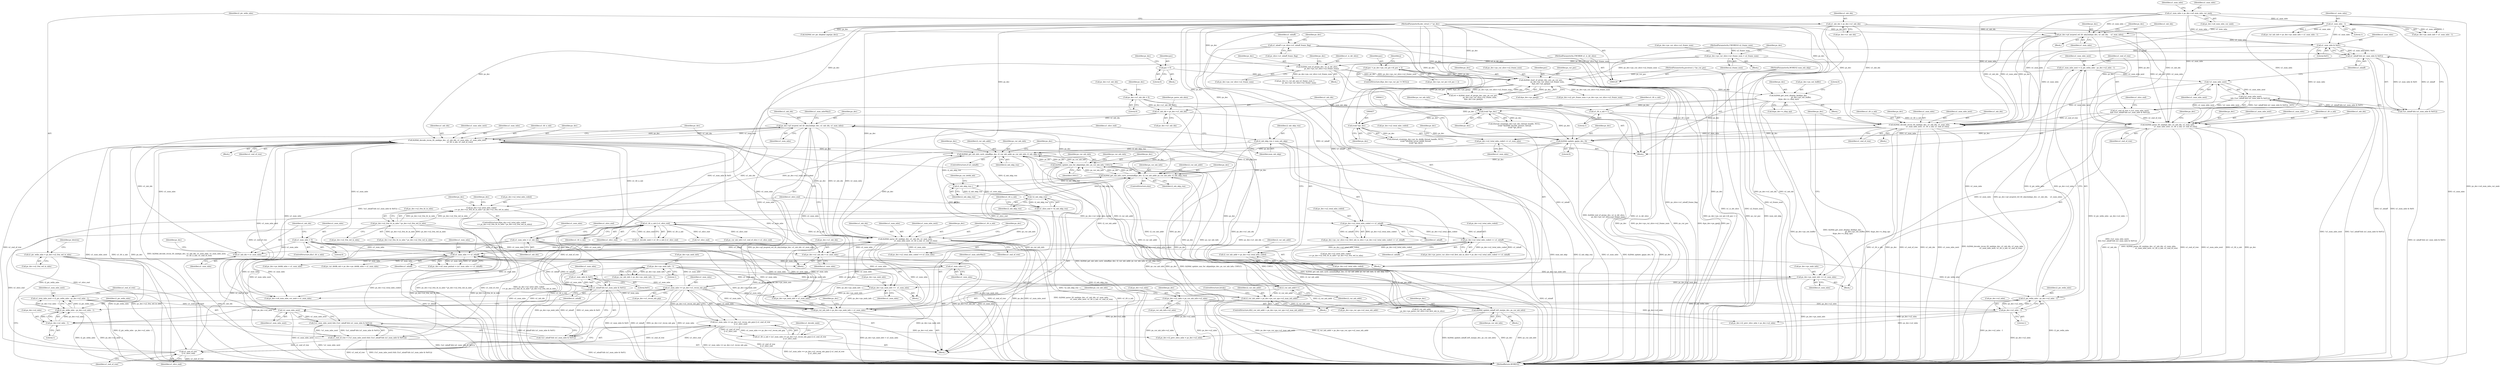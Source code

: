 digraph "0_Android_4a524d3a8ae9aa20c36430008e6bd429443f8f1d_1@pointer" {
"1001206" [label="(Call,ps_dec->u1_mb_idx = u1_num_mbs)"];
"1001200" [label="(Call,u1_num_mbs = 0)"];
"1001186" [label="(Call,ih264d_decode_recon_tfr_nmb(ps_dec, u1_mb_idx, u1_num_mbs, u1_num_mbs_next,\n                                             u1_tfr_n_mb, u1_end_of_row))"];
"1001148" [label="(Call,ps_dec->pf_mvpred_ref_tfr_nby2mb(ps_dec, u1_mb_idx, u1_num_mbs))"];
"1001061" [label="(Call,ih264d_update_nnz_for_skipmb(ps_dec, ps_cur_mb_info, CAVLC))"];
"1000990" [label="(Call,ih264d_get_mb_info_cavlc_mbaff(ps_dec, i2_cur_mb_addr, ps_cur_mb_info, i2_mb_skip_run))"];
"1000892" [label="(Call,ih264d_update_qp(ps_dec, 0))"];
"1000645" [label="(Call,ih264d_decode_recon_tfr_nmb(ps_dec, u1_mb_idx, u1_num_mbs,\n                             u1_num_mbs_next, u1_tfr_n_mb, u1_end_of_row))"];
"1000584" [label="(Call,ps_dec->pf_mvpred_ref_tfr_nby2mb(ps_dec, u1_mb_idx,    u1_num_mbs))"];
"1000130" [label="(MethodParameterIn,dec_struct_t * ps_dec)"];
"1000141" [label="(Call,u1_mb_idx = ps_dec->u1_mb_idx)"];
"1000487" [label="(Call,u1_num_mbs = ps_dec->u4_num_mbs_cur_nmb)"];
"1000501" [label="(Call,u1_num_mbs - 1)"];
"1000612" [label="(Call,u1_num_mbs & 0x01)"];
"1000607" [label="(Call,!u1_num_mbs_next)"];
"1000595" [label="(Call,u1_num_mbs_next = i2_pic_wdin_mbs - ps_dec->u2_mbx - 1)"];
"1000597" [label="(Call,i2_pic_wdin_mbs - ps_dec->u2_mbx - 1)"];
"1000150" [label="(Call,i2_pic_wdin_mbs = ps_dec->u2_frm_wd_in_mbs)"];
"1000599" [label="(Call,ps_dec->u2_mbx - 1)"];
"1000538" [label="(Call,ps_dec->u2_mbx = ps_cur_mb_info->u2_mbx)"];
"1000618" [label="(Call,u1_tfr_n_mb = 1)"];
"1000604" [label="(Call,u1_end_of_row = (!u1_num_mbs_next)\n && (!(u1_mbaff && (u1_num_mbs & 0x01))))"];
"1000606" [label="(Call,(!u1_num_mbs_next)\n && (!(u1_mbaff && (u1_num_mbs & 0x01))))"];
"1000609" [label="(Call,!(u1_mbaff && (u1_num_mbs & 0x01)))"];
"1000610" [label="(Call,u1_mbaff && (u1_num_mbs & 0x01))"];
"1000189" [label="(Call,u1_mbaff = ps_slice->u1_mbaff_frame_flag)"];
"1000631" [label="(Call,ih264d_parse_tfr_nmb(ps_dec, u1_mb_idx, u1_num_mbs,\n                            u1_num_mbs_next, u1_tfr_n_mb, u1_end_of_row))"];
"1000412" [label="(Call,(void *)ps_dec)"];
"1000357" [label="(Call,ih264d_get_next_display_field(ps_dec,\n                                              ps_dec->ps_out_buffer,\n &(ps_dec->s_disp_op)))"];
"1000318" [label="(Call,ih264d_start_of_pic(ps_dec, poc, ps_cur_poc,\n                        ps_dec->ps_cur_slice->u2_frame_num,\n &ps_dec->ps_pps[j]))"];
"1000227" [label="(Call,ih264d_end_of_pic(ps_dec, u1_is_idr_slice,\n                ps_dec->ps_cur_slice->u2_frame_num))"];
"1000132" [label="(MethodParameterIn,UWORD8 u1_is_idr_slice)"];
"1000214" [label="(Call,ps_dec->ps_cur_slice->u2_frame_num = u2_frame_num)"];
"1000133" [label="(MethodParameterIn,UWORD16 u2_frame_num)"];
"1000250" [label="(Call,poc = 0)"];
"1000281" [label="(Call,poc = ps_dec->ps_cur_pic->i4_poc + 2)"];
"1000134" [label="(MethodParameterIn,pocstruct_t *ps_cur_poc)"];
"1000456" [label="(Call,(void *)ps_dec)"];
"1001172" [label="(Call,ih264d_parse_tfr_nmb(ps_dec, u1_mb_idx, u1_num_mbs,\n                                     u1_num_mbs_next, u1_tfr_n_mb, u1_end_of_row))"];
"1001112" [label="(Call,!u1_num_mbs_next)"];
"1001100" [label="(Call,u1_num_mbs_next = i2_pic_wdin_mbs - ps_dec->u2_mbx - 1)"];
"1001102" [label="(Call,i2_pic_wdin_mbs - ps_dec->u2_mbx - 1)"];
"1001104" [label="(Call,ps_dec->u2_mbx - 1)"];
"1001137" [label="(Call,u1_tfr_n_mb || u1_slice_end)"];
"1001124" [label="(Call,u1_tfr_n_mb = (u1_num_mbs == ps_dec->u1_recon_mb_grp) || u1_end_of_row\n || u1_slice_end)"];
"1001126" [label="(Call,(u1_num_mbs == ps_dec->u1_recon_mb_grp) || u1_end_of_row\n || u1_slice_end)"];
"1001127" [label="(Call,u1_num_mbs == ps_dec->u1_recon_mb_grp)"];
"1001117" [label="(Call,u1_num_mbs & 0x01)"];
"1001094" [label="(Call,u1_num_mbs++)"];
"1000963" [label="(Call,u1_num_mbs >> u1_mbaff)"];
"1000905" [label="(Call,u1_num_mbs = u1_mb_idx)"];
"1000895" [label="(Call,u1_mb_idx = ps_dec->u1_mb_idx)"];
"1000657" [label="(Call,ps_dec->u1_mb_idx = 0)"];
"1001115" [label="(Call,u1_mbaff && (u1_num_mbs & 0x01))"];
"1000809" [label="(Call,ps_dec->u2_total_mbs_coded << u1_mbaff)"];
"1000783" [label="(Call,ps_dec->u2_total_mbs_coded << u1_mbaff)"];
"1000668" [label="(Call,ps_dec->u2_total_mbs_coded\n >= ps_dec->u2_frm_ht_in_mbs * ps_dec->u2_frm_wd_in_mbs)"];
"1000652" [label="(Call,ps_dec->u2_total_mbs_coded += u1_num_mbs)"];
"1000672" [label="(Call,ps_dec->u2_frm_ht_in_mbs * ps_dec->u2_frm_wd_in_mbs)"];
"1001132" [label="(Call,u1_end_of_row\n || u1_slice_end)"];
"1001109" [label="(Call,u1_end_of_row = (!u1_num_mbs_next) && (!(u1_mbaff && (u1_num_mbs & 0x01))))"];
"1001111" [label="(Call,(!u1_num_mbs_next) && (!(u1_mbaff && (u1_num_mbs & 0x01))))"];
"1001114" [label="(Call,!(u1_mbaff && (u1_num_mbs & 0x01)))"];
"1001120" [label="(Call,u1_slice_end = !i2_mb_skip_run)"];
"1001122" [label="(Call,!i2_mb_skip_run)"];
"1001077" [label="(Call,i2_mb_skip_run--)"];
"1000996" [label="(Call,ih264d_get_mb_info_cavlc_nonmbaff(ps_dec, i2_cur_mb_addr, ps_cur_mb_info, i2_mb_skip_run))"];
"1001089" [label="(Call,ih264d_update_mbaff_left_nnz(ps_dec, ps_cur_mb_info))"];
"1000934" [label="(Call,i2_cur_mb_addr > ps_dec->ps_cur_sps->u2_max_mb_addr)"];
"1000920" [label="(Call,i2_cur_mb_addr = ps_dec->u2_total_mbs_coded)"];
"1001092" [label="(Call,i2_cur_mb_addr++)"];
"1000942" [label="(Call,ps_cur_mb_info = ps_dec->ps_nmb_info + u1_num_mbs)"];
"1000638" [label="(Call,ps_dec->ps_nmb_info += u1_num_mbs)"];
"1000513" [label="(Call,ps_dec->ps_nmb_info - 1)"];
"1001179" [label="(Call,ps_dec->ps_nmb_info +=  u1_num_mbs)"];
"1000925" [label="(Call,i2_mb_skip_run = num_mb_skip)"];
"1000131" [label="(MethodParameterIn,WORD32 num_mb_skip)"];
"1001203" [label="(Call,u1_mb_idx = u1_num_mbs)"];
"1001105" [label="(Call,ps_dec->u2_mbx)"];
"1000227" [label="(Call,ih264d_end_of_pic(ps_dec, u1_is_idr_slice,\n                ps_dec->ps_cur_slice->u2_frame_num))"];
"1000224" [label="(Identifier,ps_dec)"];
"1000133" [label="(MethodParameterIn,UWORD16 u2_frame_num)"];
"1000283" [label="(Call,ps_dec->ps_cur_pic->i4_poc + 2)"];
"1001100" [label="(Call,u1_num_mbs_next = i2_pic_wdin_mbs - ps_dec->u2_mbx - 1)"];
"1001222" [label="(Call,i2_cur_mb_addr\n - ps_dec->ps_parse_cur_slice->u4_first_mb_in_slice)"];
"1000226" [label="(Block,)"];
"1001109" [label="(Call,u1_end_of_row = (!u1_num_mbs_next) && (!(u1_mbaff && (u1_num_mbs & 0x01))))"];
"1000359" [label="(Call,ps_dec->ps_out_buffer)"];
"1000275" [label="(ControlStructure,if(ps_dec->ps_cur_pic != NULL))"];
"1000657" [label="(Call,ps_dec->u1_mb_idx = 0)"];
"1000668" [label="(Call,ps_dec->u2_total_mbs_coded\n >= ps_dec->u2_frm_ht_in_mbs * ps_dec->u2_frm_wd_in_mbs)"];
"1001116" [label="(Identifier,u1_mbaff)"];
"1000645" [label="(Call,ih264d_decode_recon_tfr_nmb(ps_dec, u1_mb_idx, u1_num_mbs,\n                             u1_num_mbs_next, u1_tfr_n_mb, u1_end_of_row))"];
"1001103" [label="(Identifier,i2_pic_wdin_mbs)"];
"1000651" [label="(Identifier,u1_end_of_row)"];
"1000926" [label="(Identifier,i2_mb_skip_run)"];
"1000597" [label="(Call,i2_pic_wdin_mbs - ps_dec->u2_mbx - 1)"];
"1000600" [label="(Call,ps_dec->u2_mbx)"];
"1000134" [label="(MethodParameterIn,pocstruct_t *ps_cur_poc)"];
"1000252" [label="(Literal,0)"];
"1001101" [label="(Identifier,u1_num_mbs_next)"];
"1000810" [label="(Call,ps_dec->u2_total_mbs_coded)"];
"1001202" [label="(Literal,0)"];
"1000623" [label="(Identifier,ps_cur_mb_info)"];
"1000959" [label="(Call,ps_dec->u4_num_pmbair = (u1_num_mbs >> u1_mbaff))"];
"1001208" [label="(Identifier,ps_dec)"];
"1000931" [label="(Block,)"];
"1000458" [label="(Identifier,ps_dec)"];
"1001153" [label="(Identifier,u1_num_mbsNby2)"];
"1001129" [label="(Call,ps_dec->u1_recon_mb_grp)"];
"1000642" [label="(Identifier,u1_num_mbs)"];
"1001269" [label="(Call,ps_dec->u2_frm_ht_in_mbs * ps_dec->u2_frm_wd_in_mbs)"];
"1001183" [label="(Identifier,u1_num_mbs)"];
"1000963" [label="(Call,u1_num_mbs >> u1_mbaff)"];
"1000503" [label="(Literal,1)"];
"1000357" [label="(Call,ih264d_get_next_display_field(ps_dec,\n                                              ps_dec->ps_out_buffer,\n &(ps_dec->s_disp_op)))"];
"1001110" [label="(Identifier,u1_end_of_row)"];
"1000630" [label="(Block,)"];
"1000604" [label="(Call,u1_end_of_row = (!u1_num_mbs_next)\n && (!(u1_mbaff && (u1_num_mbs & 0x01))))"];
"1000250" [label="(Call,poc = 0)"];
"1001250" [label="(Call,ps_dec->i2_prev_slice_mbx = ps_dec->u2_mbx)"];
"1001177" [label="(Identifier,u1_tfr_n_mb)"];
"1001123" [label="(Identifier,i2_mb_skip_run)"];
"1000547" [label="(Identifier,ps_dec)"];
"1000997" [label="(Identifier,ps_dec)"];
"1000609" [label="(Call,!(u1_mbaff && (u1_num_mbs & 0x01)))"];
"1000689" [label="(Identifier,ps_dec)"];
"1001180" [label="(Call,ps_dec->ps_nmb_info)"];
"1001149" [label="(Identifier,ps_dec)"];
"1000213" [label="(Block,)"];
"1000927" [label="(Identifier,num_mb_skip)"];
"1001147" [label="(Block,)"];
"1000994" [label="(Identifier,i2_mb_skip_run)"];
"1001104" [label="(Call,ps_dec->u2_mbx - 1)"];
"1001112" [label="(Call,!u1_num_mbs_next)"];
"1000676" [label="(Call,ps_dec->u2_frm_wd_in_mbs)"];
"1000497" [label="(Call,ps_dec->ps_nmb_info + u1_num_mbs - 1)"];
"1000362" [label="(Call,&(ps_dec->s_disp_op))"];
"1000456" [label="(Call,(void *)ps_dec)"];
"1001088" [label="(Block,)"];
"1001185" [label="(Block,)"];
"1001203" [label="(Call,u1_mb_idx = u1_num_mbs)"];
"1001148" [label="(Call,ps_dec->pf_mvpred_ref_tfr_nby2mb(ps_dec, u1_mb_idx, u1_num_mbs))"];
"1000691" [label="(Call,ps_dec->i2_prev_slice_mbx = ps_dec->u2_mbx)"];
"1000132" [label="(MethodParameterIn,UWORD8 u1_is_idr_slice)"];
"1000612" [label="(Call,u1_num_mbs & 0x01)"];
"1000996" [label="(Call,ih264d_get_mb_info_cavlc_nonmbaff(ps_dec, i2_cur_mb_addr, ps_cur_mb_info, i2_mb_skip_run))"];
"1000901" [label="(Identifier,ps_parse_mb_data)"];
"1000664" [label="(Identifier,ps_dec)"];
"1000246" [label="(Block,)"];
"1000404" [label="(Call,ithread_create(ps_dec->pv_dec_thread_handle, NULL,\n (void *)ih264d_decode_picture_thread,\n (void *)ps_dec))"];
"1000486" [label="(Block,)"];
"1000322" [label="(Call,ps_dec->ps_cur_slice->u2_frame_num)"];
"1000316" [label="(Call,ret = ih264d_start_of_pic(ps_dec, poc, ps_cur_poc,\n                        ps_dec->ps_cur_slice->u2_frame_num,\n &ps_dec->ps_pps[j]))"];
"1001210" [label="(Identifier,u1_num_mbs)"];
"1000131" [label="(MethodParameterIn,WORD32 num_mb_skip)"];
"1001140" [label="(Call,ps_cur_mb_info->u1_end_of_slice = u1_slice_end)"];
"1001178" [label="(Identifier,u1_end_of_row)"];
"1001102" [label="(Call,i2_pic_wdin_mbs - ps_dec->u2_mbx - 1)"];
"1000935" [label="(Identifier,i2_cur_mb_addr)"];
"1000813" [label="(Identifier,u1_mbaff)"];
"1000991" [label="(Identifier,ps_dec)"];
"1000570" [label="(Block,)"];
"1000596" [label="(Identifier,u1_num_mbs_next)"];
"1001094" [label="(Call,u1_num_mbs++)"];
"1000649" [label="(Identifier,u1_num_mbs_next)"];
"1000906" [label="(Identifier,u1_num_mbs)"];
"1000669" [label="(Call,ps_dec->u2_total_mbs_coded)"];
"1000893" [label="(Identifier,ps_dec)"];
"1000682" [label="(Identifier,ps_dec)"];
"1000784" [label="(Call,ps_dec->u2_total_mbs_coded)"];
"1000517" [label="(Literal,1)"];
"1001135" [label="(Call,u1_decode_nmb = u1_tfr_n_mb || u1_slice_end)"];
"1001097" [label="(Identifier,u1_num_mbsNby2)"];
"1000542" [label="(Call,ps_cur_mb_info->u2_mbx)"];
"1001121" [label="(Identifier,u1_slice_end)"];
"1001201" [label="(Identifier,u1_num_mbs)"];
"1001179" [label="(Call,ps_dec->ps_nmb_info +=  u1_num_mbs)"];
"1000152" [label="(Call,ps_dec->u2_frm_wd_in_mbs)"];
"1001004" [label="(Identifier,ps_dec)"];
"1000513" [label="(Call,ps_dec->ps_nmb_info - 1)"];
"1000632" [label="(Identifier,ps_dec)"];
"1001186" [label="(Call,ih264d_decode_recon_tfr_nmb(ps_dec, u1_mb_idx, u1_num_mbs, u1_num_mbs_next,\n                                             u1_tfr_n_mb, u1_end_of_row))"];
"1001119" [label="(Literal,0x01)"];
"1000230" [label="(Call,ps_dec->ps_cur_slice->u2_frame_num)"];
"1001206" [label="(Call,ps_dec->u1_mb_idx = u1_num_mbs)"];
"1001193" [label="(Call,ps_dec->u2_total_mbs_coded += u1_num_mbs)"];
"1000159" [label="(Identifier,ps_bitstrm)"];
"1000191" [label="(Call,ps_slice->u1_mbaff_frame_flag)"];
"1000943" [label="(Identifier,ps_cur_mb_info)"];
"1000595" [label="(Call,u1_num_mbs_next = i2_pic_wdin_mbs - ps_dec->u2_mbx - 1)"];
"1001062" [label="(Identifier,ps_dec)"];
"1000930" [label="(Identifier,u1_slice_end)"];
"1000327" [label="(Call,&ps_dec->ps_pps[j])"];
"1001181" [label="(Identifier,ps_dec)"];
"1000909" [label="(Identifier,u1_slice_end)"];
"1001125" [label="(Identifier,u1_tfr_n_mb)"];
"1000659" [label="(Identifier,ps_dec)"];
"1000999" [label="(Identifier,ps_cur_mb_info)"];
"1000922" [label="(Call,ps_dec->u2_total_mbs_coded)"];
"1001111" [label="(Call,(!u1_num_mbs_next) && (!(u1_mbaff && (u1_num_mbs & 0x01))))"];
"1000229" [label="(Identifier,u1_is_idr_slice)"];
"1001195" [label="(Identifier,ps_dec)"];
"1000672" [label="(Call,ps_dec->u2_frm_ht_in_mbs * ps_dec->u2_frm_wd_in_mbs)"];
"1001204" [label="(Identifier,u1_mb_idx)"];
"1000189" [label="(Call,u1_mbaff = ps_slice->u1_mbaff_frame_flag)"];
"1000964" [label="(Identifier,u1_num_mbs)"];
"1001200" [label="(Call,u1_num_mbs = 0)"];
"1000235" [label="(Call,ps_dec->s_cur_pic_poc.u2_frame_num =\n                ps_dec->ps_cur_slice->u2_frame_num)"];
"1001174" [label="(Identifier,u1_mb_idx)"];
"1000920" [label="(Call,i2_cur_mb_addr = ps_dec->u2_total_mbs_coded)"];
"1001190" [label="(Identifier,u1_num_mbs_next)"];
"1000282" [label="(Identifier,poc)"];
"1001113" [label="(Identifier,u1_num_mbs_next)"];
"1000228" [label="(Identifier,ps_dec)"];
"1001189" [label="(Identifier,u1_num_mbs)"];
"1000635" [label="(Identifier,u1_num_mbs_next)"];
"1000412" [label="(Call,(void *)ps_dec)"];
"1001120" [label="(Call,u1_slice_end = !i2_mb_skip_run)"];
"1000656" [label="(Identifier,u1_num_mbs)"];
"1001137" [label="(Call,u1_tfr_n_mb || u1_slice_end)"];
"1000511" [label="(Call,ps_cur_mb_info = ps_dec->ps_nmb_info - 1)"];
"1000892" [label="(Call,ih264d_update_qp(ps_dec, 0))"];
"1000448" [label="(Call,ithread_create(ps_dec->pv_bs_deblk_thread_handle, NULL,\n (void *)ih264d_recon_deblk_thread,\n (void *)ps_dec))"];
"1001138" [label="(Identifier,u1_tfr_n_mb)"];
"1000634" [label="(Identifier,u1_num_mbs)"];
"1000586" [label="(Identifier,u1_mb_idx)"];
"1000907" [label="(Identifier,u1_mb_idx)"];
"1001124" [label="(Call,u1_tfr_n_mb = (u1_num_mbs == ps_dec->u1_recon_mb_grp) || u1_end_of_row\n || u1_slice_end)"];
"1000151" [label="(Identifier,i2_pic_wdin_mbs)"];
"1000493" [label="(Identifier,u1_num_mbs)"];
"1000143" [label="(Call,ps_dec->u1_mb_idx)"];
"1000190" [label="(Identifier,u1_mbaff)"];
"1001132" [label="(Call,u1_end_of_row\n || u1_slice_end)"];
"1001063" [label="(Identifier,ps_cur_mb_info)"];
"1001092" [label="(Call,i2_cur_mb_addr++)"];
"1000951" [label="(Identifier,ps_dec)"];
"1000613" [label="(Identifier,u1_num_mbs)"];
"1000803" [label="(Call,ps_dec->ps_parse_cur_slice->u4_first_mb_in_slice = ps_dec->u2_total_mbs_coded << u1_mbaff)"];
"1001081" [label="(Identifier,ps_cur_deblk_mb)"];
"1001284" [label="(MethodReturn,WORD32)"];
"1000488" [label="(Identifier,u1_num_mbs)"];
"1000636" [label="(Identifier,u1_tfr_n_mb)"];
"1000995" [label="(ControlStructure,else)"];
"1000585" [label="(Identifier,ps_dec)"];
"1001151" [label="(Identifier,u1_num_mbs)"];
"1000291" [label="(Identifier,j)"];
"1001175" [label="(Identifier,u1_num_mbs)"];
"1000141" [label="(Call,u1_mb_idx = ps_dec->u1_mb_idx)"];
"1000777" [label="(Call,ps_dec->ps_cur_slice->u2_first_mb_in_slice = ps_dec->u2_total_mbs_coded << u1_mbaff)"];
"1000968" [label="(Call,ps_dec->ps_deblk_mbn + u1_num_mbs)"];
"1000200" [label="(Identifier,ps_dec)"];
"1000934" [label="(Call,i2_cur_mb_addr > ps_dec->ps_cur_sps->u2_max_mb_addr)"];
"1000966" [label="(Call,ps_cur_deblk_mb = ps_dec->ps_deblk_mbn + u1_num_mbs)"];
"1000583" [label="(Block,)"];
"1001191" [label="(Identifier,u1_tfr_n_mb)"];
"1001176" [label="(Identifier,u1_num_mbs_next)"];
"1000809" [label="(Call,ps_dec->u2_total_mbs_coded << u1_mbaff)"];
"1001114" [label="(Call,!(u1_mbaff && (u1_num_mbs & 0x01)))"];
"1001061" [label="(Call,ih264d_update_nnz_for_skipmb(ps_dec, ps_cur_mb_info, CAVLC))"];
"1000638" [label="(Call,ps_dec->ps_nmb_info += u1_num_mbs)"];
"1001172" [label="(Call,ih264d_parse_tfr_nmb(ps_dec, u1_mb_idx, u1_num_mbs,\n                                     u1_num_mbs_next, u1_tfr_n_mb, u1_end_of_row))"];
"1000942" [label="(Call,ps_cur_mb_info = ps_dec->ps_nmb_info + u1_num_mbs)"];
"1000998" [label="(Identifier,i2_cur_mb_addr)"];
"1000644" [label="(Block,)"];
"1000647" [label="(Identifier,u1_mb_idx)"];
"1000142" [label="(Identifier,u1_mb_idx)"];
"1001091" [label="(Identifier,ps_cur_mb_info)"];
"1000489" [label="(Call,ps_dec->u4_num_mbs_cur_nmb)"];
"1000606" [label="(Call,(!u1_num_mbs_next)\n && (!(u1_mbaff && (u1_num_mbs & 0x01))))"];
"1000949" [label="(Call,ps_dec->u4_num_mbs_cur_nmb = u1_num_mbs)"];
"1000620" [label="(Literal,1)"];
"1000587" [label="(Identifier,u1_num_mbs)"];
"1000318" [label="(Call,ih264d_start_of_pic(ps_dec, poc, ps_cur_poc,\n                        ps_dec->ps_cur_slice->u2_frame_num,\n &ps_dec->ps_pps[j]))"];
"1000783" [label="(Call,ps_dec->u2_total_mbs_coded << u1_mbaff)"];
"1001171" [label="(Block,)"];
"1001265" [label="(Call,ps_dec->u2_total_mbs_coded\n >= ps_dec->u2_frm_ht_in_mbs * ps_dec->u2_frm_wd_in_mbs)"];
"1000658" [label="(Call,ps_dec->u1_mb_idx)"];
"1000614" [label="(Literal,0x01)"];
"1000936" [label="(Call,ps_dec->ps_cur_sps->u2_max_mb_addr)"];
"1000650" [label="(Identifier,u1_tfr_n_mb)"];
"1000619" [label="(Identifier,u1_tfr_n_mb)"];
"1000639" [label="(Call,ps_dec->ps_nmb_info)"];
"1000654" [label="(Identifier,ps_dec)"];
"1000667" [label="(ControlStructure,if(ps_dec->u2_total_mbs_coded\n >= ps_dec->u2_frm_ht_in_mbs * ps_dec->u2_frm_wd_in_mbs))"];
"1000794" [label="(Call,ps_dec->u2_prv_frame_num = ps_dec->ps_cur_slice->u2_frame_num)"];
"1000502" [label="(Identifier,u1_num_mbs)"];
"1000607" [label="(Call,!u1_num_mbs_next)"];
"1000238" [label="(Identifier,ps_dec)"];
"1000538" [label="(Call,ps_dec->u2_mbx = ps_cur_mb_info->u2_mbx)"];
"1000988" [label="(ControlStructure,if (u1_mbaff))"];
"1000539" [label="(Call,ps_dec->u2_mbx)"];
"1001139" [label="(Identifier,u1_slice_end)"];
"1000661" [label="(Literal,0)"];
"1000990" [label="(Call,ih264d_get_mb_info_cavlc_mbaff(ps_dec, i2_cur_mb_addr, ps_cur_mb_info, i2_mb_skip_run))"];
"1001115" [label="(Call,u1_mbaff && (u1_num_mbs & 0x01))"];
"1000633" [label="(Identifier,u1_mb_idx)"];
"1001128" [label="(Identifier,u1_num_mbs)"];
"1000495" [label="(Call,ps_cur_mb_info = ps_dec->ps_nmb_info + u1_num_mbs - 1)"];
"1001108" [label="(Literal,1)"];
"1001078" [label="(Identifier,i2_mb_skip_run)"];
"1000896" [label="(Identifier,u1_mb_idx)"];
"1000590" [label="(Identifier,ps_dec)"];
"1000320" [label="(Identifier,poc)"];
"1000603" [label="(Literal,1)"];
"1001150" [label="(Identifier,u1_mb_idx)"];
"1000605" [label="(Identifier,u1_end_of_row)"];
"1000414" [label="(Identifier,ps_dec)"];
"1001090" [label="(Identifier,ps_dec)"];
"1000992" [label="(Identifier,i2_cur_mb_addr)"];
"1001000" [label="(Identifier,i2_mb_skip_run)"];
"1000610" [label="(Call,u1_mbaff && (u1_num_mbs & 0x01))"];
"1000646" [label="(Identifier,ps_dec)"];
"1000653" [label="(Call,ps_dec->u2_total_mbs_coded)"];
"1000921" [label="(Identifier,i2_cur_mb_addr)"];
"1000599" [label="(Call,ps_dec->u2_mbx - 1)"];
"1001187" [label="(Identifier,ps_dec)"];
"1001089" [label="(Call,ih264d_update_mbaff_left_nnz(ps_dec, ps_cur_mb_info))"];
"1000598" [label="(Identifier,i2_pic_wdin_mbs)"];
"1000321" [label="(Identifier,ps_cur_poc)"];
"1001122" [label="(Call,!i2_mb_skip_run)"];
"1000220" [label="(Identifier,u2_frame_num)"];
"1001127" [label="(Call,u1_num_mbs == ps_dec->u1_recon_mb_grp)"];
"1000584" [label="(Call,ps_dec->pf_mvpred_ref_tfr_nby2mb(ps_dec, u1_mb_idx,    u1_num_mbs))"];
"1000150" [label="(Call,i2_pic_wdin_mbs = ps_dec->u2_frm_wd_in_mbs)"];
"1001064" [label="(Identifier,CAVLC)"];
"1001205" [label="(Identifier,u1_num_mbs)"];
"1000608" [label="(Identifier,u1_num_mbs_next)"];
"1000368" [label="(Literal,0)"];
"1000993" [label="(Identifier,ps_cur_mb_info)"];
"1000925" [label="(Call,i2_mb_skip_run = num_mb_skip)"];
"1001188" [label="(Identifier,u1_mb_idx)"];
"1001117" [label="(Call,u1_num_mbs & 0x01)"];
"1000905" [label="(Call,u1_num_mbs = u1_mb_idx)"];
"1000648" [label="(Identifier,u1_num_mbs)"];
"1000897" [label="(Call,ps_dec->u1_mb_idx)"];
"1000941" [label="(ControlStructure,break;)"];
"1000929" [label="(Call,!u1_slice_end)"];
"1001126" [label="(Call,(u1_num_mbs == ps_dec->u1_recon_mb_grp) || u1_end_of_row\n || u1_slice_end)"];
"1000640" [label="(Identifier,ps_dec)"];
"1001207" [label="(Call,ps_dec->u1_mb_idx)"];
"1001068" [label="(Identifier,ps_cur_mb_info)"];
"1000514" [label="(Call,ps_dec->ps_nmb_info)"];
"1000251" [label="(Identifier,poc)"];
"1000256" [label="(Identifier,ps_dec)"];
"1000933" [label="(ControlStructure,if(i2_cur_mb_addr > ps_dec->ps_cur_sps->u2_max_mb_addr))"];
"1000214" [label="(Call,ps_dec->ps_cur_slice->u2_frame_num = u2_frame_num)"];
"1000618" [label="(Call,u1_tfr_n_mb = 1)"];
"1001198" [label="(ControlStructure,if(u1_tfr_n_mb))"];
"1000130" [label="(MethodParameterIn,dec_struct_t * ps_dec)"];
"1000281" [label="(Call,poc = ps_dec->ps_cur_pic->i4_poc + 2)"];
"1000205" [label="(Call,ih264d_err_pic_dispbuf_mgr(ps_dec))"];
"1000944" [label="(Call,ps_dec->ps_nmb_info + u1_num_mbs)"];
"1000501" [label="(Call,u1_num_mbs - 1)"];
"1000487" [label="(Call,u1_num_mbs = ps_dec->u4_num_mbs_cur_nmb)"];
"1000611" [label="(Identifier,u1_mbaff)"];
"1001173" [label="(Identifier,ps_dec)"];
"1000787" [label="(Identifier,u1_mbaff)"];
"1001095" [label="(Identifier,u1_num_mbs)"];
"1001077" [label="(Call,i2_mb_skip_run--)"];
"1000356" [label="(Block,)"];
"1000616" [label="(Identifier,u1_slice_end)"];
"1000358" [label="(Identifier,ps_dec)"];
"1000215" [label="(Call,ps_dec->ps_cur_slice->u2_frame_num)"];
"1000319" [label="(Identifier,ps_dec)"];
"1001118" [label="(Identifier,u1_num_mbs)"];
"1000894" [label="(Literal,0)"];
"1000631" [label="(Call,ih264d_parse_tfr_nmb(ps_dec, u1_mb_idx, u1_num_mbs,\n                            u1_num_mbs_next, u1_tfr_n_mb, u1_end_of_row))"];
"1001136" [label="(Identifier,u1_decode_nmb)"];
"1000965" [label="(Identifier,u1_mbaff)"];
"1000673" [label="(Call,ps_dec->u2_frm_ht_in_mbs)"];
"1001192" [label="(Identifier,u1_end_of_row)"];
"1000637" [label="(Identifier,u1_end_of_row)"];
"1001133" [label="(Identifier,u1_end_of_row)"];
"1001093" [label="(Identifier,i2_cur_mb_addr)"];
"1000895" [label="(Call,u1_mb_idx = ps_dec->u1_mb_idx)"];
"1000652" [label="(Call,ps_dec->u2_total_mbs_coded += u1_num_mbs)"];
"1001134" [label="(Identifier,u1_slice_end)"];
"1000136" [label="(Block,)"];
"1001206" -> "1001147"  [label="AST: "];
"1001206" -> "1001210"  [label="CFG: "];
"1001207" -> "1001206"  [label="AST: "];
"1001210" -> "1001206"  [label="AST: "];
"1000930" -> "1001206"  [label="CFG: "];
"1001206" -> "1001284"  [label="DDG: ps_dec->u1_mb_idx"];
"1001206" -> "1001284"  [label="DDG: u1_num_mbs"];
"1001200" -> "1001206"  [label="DDG: u1_num_mbs"];
"1001186" -> "1001206"  [label="DDG: u1_num_mbs"];
"1001172" -> "1001206"  [label="DDG: u1_num_mbs"];
"1001200" -> "1001198"  [label="AST: "];
"1001200" -> "1001202"  [label="CFG: "];
"1001201" -> "1001200"  [label="AST: "];
"1001202" -> "1001200"  [label="AST: "];
"1001204" -> "1001200"  [label="CFG: "];
"1001200" -> "1000942"  [label="DDG: u1_num_mbs"];
"1001200" -> "1000944"  [label="DDG: u1_num_mbs"];
"1001200" -> "1000949"  [label="DDG: u1_num_mbs"];
"1001200" -> "1000963"  [label="DDG: u1_num_mbs"];
"1001200" -> "1001203"  [label="DDG: u1_num_mbs"];
"1001186" -> "1001185"  [label="AST: "];
"1001186" -> "1001192"  [label="CFG: "];
"1001187" -> "1001186"  [label="AST: "];
"1001188" -> "1001186"  [label="AST: "];
"1001189" -> "1001186"  [label="AST: "];
"1001190" -> "1001186"  [label="AST: "];
"1001191" -> "1001186"  [label="AST: "];
"1001192" -> "1001186"  [label="AST: "];
"1001195" -> "1001186"  [label="CFG: "];
"1001186" -> "1001284"  [label="DDG: ih264d_decode_recon_tfr_nmb(ps_dec, u1_mb_idx, u1_num_mbs, u1_num_mbs_next,\n                                             u1_tfr_n_mb, u1_end_of_row)"];
"1001186" -> "1001284"  [label="DDG: u1_end_of_row"];
"1001186" -> "1001284"  [label="DDG: u1_num_mbs_next"];
"1001186" -> "1001284"  [label="DDG: u1_tfr_n_mb"];
"1001186" -> "1001284"  [label="DDG: ps_dec"];
"1001186" -> "1000942"  [label="DDG: u1_num_mbs"];
"1001186" -> "1000944"  [label="DDG: u1_num_mbs"];
"1001186" -> "1000949"  [label="DDG: u1_num_mbs"];
"1001186" -> "1000963"  [label="DDG: u1_num_mbs"];
"1001186" -> "1000990"  [label="DDG: ps_dec"];
"1001186" -> "1000996"  [label="DDG: ps_dec"];
"1001148" -> "1001186"  [label="DDG: ps_dec"];
"1001148" -> "1001186"  [label="DDG: u1_mb_idx"];
"1001148" -> "1001186"  [label="DDG: u1_num_mbs"];
"1000130" -> "1001186"  [label="DDG: ps_dec"];
"1001112" -> "1001186"  [label="DDG: u1_num_mbs_next"];
"1001137" -> "1001186"  [label="DDG: u1_tfr_n_mb"];
"1001109" -> "1001186"  [label="DDG: u1_end_of_row"];
"1001132" -> "1001186"  [label="DDG: u1_end_of_row"];
"1001186" -> "1001193"  [label="DDG: u1_num_mbs"];
"1001186" -> "1001203"  [label="DDG: u1_num_mbs"];
"1001148" -> "1001147"  [label="AST: "];
"1001148" -> "1001151"  [label="CFG: "];
"1001149" -> "1001148"  [label="AST: "];
"1001150" -> "1001148"  [label="AST: "];
"1001151" -> "1001148"  [label="AST: "];
"1001153" -> "1001148"  [label="CFG: "];
"1001148" -> "1001284"  [label="DDG: ps_dec->pf_mvpred_ref_tfr_nby2mb(ps_dec, u1_mb_idx, u1_num_mbs)"];
"1001061" -> "1001148"  [label="DDG: ps_dec"];
"1001089" -> "1001148"  [label="DDG: ps_dec"];
"1000130" -> "1001148"  [label="DDG: ps_dec"];
"1001203" -> "1001148"  [label="DDG: u1_mb_idx"];
"1000895" -> "1001148"  [label="DDG: u1_mb_idx"];
"1001127" -> "1001148"  [label="DDG: u1_num_mbs"];
"1001148" -> "1001172"  [label="DDG: ps_dec"];
"1001148" -> "1001172"  [label="DDG: u1_mb_idx"];
"1001148" -> "1001172"  [label="DDG: u1_num_mbs"];
"1001061" -> "1000931"  [label="AST: "];
"1001061" -> "1001064"  [label="CFG: "];
"1001062" -> "1001061"  [label="AST: "];
"1001063" -> "1001061"  [label="AST: "];
"1001064" -> "1001061"  [label="AST: "];
"1001068" -> "1001061"  [label="CFG: "];
"1001061" -> "1001284"  [label="DDG: ps_dec"];
"1001061" -> "1001284"  [label="DDG: ih264d_update_nnz_for_skipmb(ps_dec, ps_cur_mb_info, CAVLC)"];
"1001061" -> "1001284"  [label="DDG: CAVLC"];
"1001061" -> "1001284"  [label="DDG: ps_cur_mb_info"];
"1001061" -> "1000990"  [label="DDG: ps_dec"];
"1001061" -> "1000996"  [label="DDG: ps_dec"];
"1000990" -> "1001061"  [label="DDG: ps_dec"];
"1000990" -> "1001061"  [label="DDG: ps_cur_mb_info"];
"1000996" -> "1001061"  [label="DDG: ps_dec"];
"1000996" -> "1001061"  [label="DDG: ps_cur_mb_info"];
"1000130" -> "1001061"  [label="DDG: ps_dec"];
"1001061" -> "1001089"  [label="DDG: ps_dec"];
"1001061" -> "1001089"  [label="DDG: ps_cur_mb_info"];
"1000990" -> "1000988"  [label="AST: "];
"1000990" -> "1000994"  [label="CFG: "];
"1000991" -> "1000990"  [label="AST: "];
"1000992" -> "1000990"  [label="AST: "];
"1000993" -> "1000990"  [label="AST: "];
"1000994" -> "1000990"  [label="AST: "];
"1001004" -> "1000990"  [label="CFG: "];
"1000990" -> "1001284"  [label="DDG: ih264d_get_mb_info_cavlc_mbaff(ps_dec, i2_cur_mb_addr, ps_cur_mb_info, i2_mb_skip_run)"];
"1000892" -> "1000990"  [label="DDG: ps_dec"];
"1001172" -> "1000990"  [label="DDG: ps_dec"];
"1001089" -> "1000990"  [label="DDG: ps_dec"];
"1000130" -> "1000990"  [label="DDG: ps_dec"];
"1000934" -> "1000990"  [label="DDG: i2_cur_mb_addr"];
"1000942" -> "1000990"  [label="DDG: ps_cur_mb_info"];
"1000925" -> "1000990"  [label="DDG: i2_mb_skip_run"];
"1001122" -> "1000990"  [label="DDG: i2_mb_skip_run"];
"1000990" -> "1001077"  [label="DDG: i2_mb_skip_run"];
"1000990" -> "1001092"  [label="DDG: i2_cur_mb_addr"];
"1000892" -> "1000136"  [label="AST: "];
"1000892" -> "1000894"  [label="CFG: "];
"1000893" -> "1000892"  [label="AST: "];
"1000894" -> "1000892"  [label="AST: "];
"1000896" -> "1000892"  [label="CFG: "];
"1000892" -> "1001284"  [label="DDG: ps_dec"];
"1000892" -> "1001284"  [label="DDG: ih264d_update_qp(ps_dec, 0)"];
"1000645" -> "1000892"  [label="DDG: ps_dec"];
"1000631" -> "1000892"  [label="DDG: ps_dec"];
"1000412" -> "1000892"  [label="DDG: ps_dec"];
"1000357" -> "1000892"  [label="DDG: ps_dec"];
"1000456" -> "1000892"  [label="DDG: ps_dec"];
"1000130" -> "1000892"  [label="DDG: ps_dec"];
"1000892" -> "1000996"  [label="DDG: ps_dec"];
"1000645" -> "1000644"  [label="AST: "];
"1000645" -> "1000651"  [label="CFG: "];
"1000646" -> "1000645"  [label="AST: "];
"1000647" -> "1000645"  [label="AST: "];
"1000648" -> "1000645"  [label="AST: "];
"1000649" -> "1000645"  [label="AST: "];
"1000650" -> "1000645"  [label="AST: "];
"1000651" -> "1000645"  [label="AST: "];
"1000654" -> "1000645"  [label="CFG: "];
"1000645" -> "1001284"  [label="DDG: u1_tfr_n_mb"];
"1000645" -> "1001284"  [label="DDG: ps_dec"];
"1000645" -> "1001284"  [label="DDG: u1_end_of_row"];
"1000645" -> "1001284"  [label="DDG: u1_mb_idx"];
"1000645" -> "1001284"  [label="DDG: u1_num_mbs_next"];
"1000645" -> "1001284"  [label="DDG: ih264d_decode_recon_tfr_nmb(ps_dec, u1_mb_idx, u1_num_mbs,\n                             u1_num_mbs_next, u1_tfr_n_mb, u1_end_of_row)"];
"1000584" -> "1000645"  [label="DDG: ps_dec"];
"1000584" -> "1000645"  [label="DDG: u1_mb_idx"];
"1000584" -> "1000645"  [label="DDG: u1_num_mbs"];
"1000130" -> "1000645"  [label="DDG: ps_dec"];
"1000141" -> "1000645"  [label="DDG: u1_mb_idx"];
"1000612" -> "1000645"  [label="DDG: u1_num_mbs"];
"1000487" -> "1000645"  [label="DDG: u1_num_mbs"];
"1000501" -> "1000645"  [label="DDG: u1_num_mbs"];
"1000607" -> "1000645"  [label="DDG: u1_num_mbs_next"];
"1000618" -> "1000645"  [label="DDG: u1_tfr_n_mb"];
"1000604" -> "1000645"  [label="DDG: u1_end_of_row"];
"1000645" -> "1000652"  [label="DDG: u1_num_mbs"];
"1000584" -> "1000583"  [label="AST: "];
"1000584" -> "1000587"  [label="CFG: "];
"1000585" -> "1000584"  [label="AST: "];
"1000586" -> "1000584"  [label="AST: "];
"1000587" -> "1000584"  [label="AST: "];
"1000590" -> "1000584"  [label="CFG: "];
"1000584" -> "1001284"  [label="DDG: ps_dec->pf_mvpred_ref_tfr_nby2mb(ps_dec, u1_mb_idx,    u1_num_mbs)"];
"1000130" -> "1000584"  [label="DDG: ps_dec"];
"1000141" -> "1000584"  [label="DDG: u1_mb_idx"];
"1000487" -> "1000584"  [label="DDG: u1_num_mbs"];
"1000501" -> "1000584"  [label="DDG: u1_num_mbs"];
"1000584" -> "1000612"  [label="DDG: u1_num_mbs"];
"1000584" -> "1000631"  [label="DDG: ps_dec"];
"1000584" -> "1000631"  [label="DDG: u1_mb_idx"];
"1000584" -> "1000631"  [label="DDG: u1_num_mbs"];
"1000130" -> "1000129"  [label="AST: "];
"1000130" -> "1001284"  [label="DDG: ps_dec"];
"1000130" -> "1000205"  [label="DDG: ps_dec"];
"1000130" -> "1000227"  [label="DDG: ps_dec"];
"1000130" -> "1000318"  [label="DDG: ps_dec"];
"1000130" -> "1000357"  [label="DDG: ps_dec"];
"1000130" -> "1000412"  [label="DDG: ps_dec"];
"1000130" -> "1000456"  [label="DDG: ps_dec"];
"1000130" -> "1000631"  [label="DDG: ps_dec"];
"1000130" -> "1000996"  [label="DDG: ps_dec"];
"1000130" -> "1001089"  [label="DDG: ps_dec"];
"1000130" -> "1001172"  [label="DDG: ps_dec"];
"1000141" -> "1000136"  [label="AST: "];
"1000141" -> "1000143"  [label="CFG: "];
"1000142" -> "1000141"  [label="AST: "];
"1000143" -> "1000141"  [label="AST: "];
"1000151" -> "1000141"  [label="CFG: "];
"1000141" -> "1001284"  [label="DDG: u1_mb_idx"];
"1000141" -> "1001284"  [label="DDG: ps_dec->u1_mb_idx"];
"1000141" -> "1000631"  [label="DDG: u1_mb_idx"];
"1000487" -> "1000486"  [label="AST: "];
"1000487" -> "1000489"  [label="CFG: "];
"1000488" -> "1000487"  [label="AST: "];
"1000489" -> "1000487"  [label="AST: "];
"1000493" -> "1000487"  [label="CFG: "];
"1000487" -> "1001284"  [label="DDG: ps_dec->u4_num_mbs_cur_nmb"];
"1000487" -> "1001284"  [label="DDG: u1_num_mbs"];
"1000487" -> "1000501"  [label="DDG: u1_num_mbs"];
"1000487" -> "1000612"  [label="DDG: u1_num_mbs"];
"1000487" -> "1000631"  [label="DDG: u1_num_mbs"];
"1000501" -> "1000497"  [label="AST: "];
"1000501" -> "1000503"  [label="CFG: "];
"1000502" -> "1000501"  [label="AST: "];
"1000503" -> "1000501"  [label="AST: "];
"1000497" -> "1000501"  [label="CFG: "];
"1000501" -> "1001284"  [label="DDG: u1_num_mbs"];
"1000501" -> "1000495"  [label="DDG: u1_num_mbs"];
"1000501" -> "1000495"  [label="DDG: 1"];
"1000501" -> "1000497"  [label="DDG: u1_num_mbs"];
"1000501" -> "1000497"  [label="DDG: 1"];
"1000501" -> "1000612"  [label="DDG: u1_num_mbs"];
"1000501" -> "1000631"  [label="DDG: u1_num_mbs"];
"1000612" -> "1000610"  [label="AST: "];
"1000612" -> "1000614"  [label="CFG: "];
"1000613" -> "1000612"  [label="AST: "];
"1000614" -> "1000612"  [label="AST: "];
"1000610" -> "1000612"  [label="CFG: "];
"1000612" -> "1000610"  [label="DDG: u1_num_mbs"];
"1000612" -> "1000610"  [label="DDG: 0x01"];
"1000612" -> "1000631"  [label="DDG: u1_num_mbs"];
"1000607" -> "1000606"  [label="AST: "];
"1000607" -> "1000608"  [label="CFG: "];
"1000608" -> "1000607"  [label="AST: "];
"1000611" -> "1000607"  [label="CFG: "];
"1000606" -> "1000607"  [label="CFG: "];
"1000607" -> "1000606"  [label="DDG: u1_num_mbs_next"];
"1000595" -> "1000607"  [label="DDG: u1_num_mbs_next"];
"1000607" -> "1000631"  [label="DDG: u1_num_mbs_next"];
"1000595" -> "1000570"  [label="AST: "];
"1000595" -> "1000597"  [label="CFG: "];
"1000596" -> "1000595"  [label="AST: "];
"1000597" -> "1000595"  [label="AST: "];
"1000605" -> "1000595"  [label="CFG: "];
"1000595" -> "1001284"  [label="DDG: i2_pic_wdin_mbs - ps_dec->u2_mbx - 1"];
"1000597" -> "1000595"  [label="DDG: i2_pic_wdin_mbs"];
"1000597" -> "1000595"  [label="DDG: ps_dec->u2_mbx - 1"];
"1000597" -> "1000599"  [label="CFG: "];
"1000598" -> "1000597"  [label="AST: "];
"1000599" -> "1000597"  [label="AST: "];
"1000597" -> "1001284"  [label="DDG: ps_dec->u2_mbx - 1"];
"1000597" -> "1001284"  [label="DDG: i2_pic_wdin_mbs"];
"1000150" -> "1000597"  [label="DDG: i2_pic_wdin_mbs"];
"1000599" -> "1000597"  [label="DDG: ps_dec->u2_mbx"];
"1000599" -> "1000597"  [label="DDG: 1"];
"1000597" -> "1001102"  [label="DDG: i2_pic_wdin_mbs"];
"1000150" -> "1000136"  [label="AST: "];
"1000150" -> "1000152"  [label="CFG: "];
"1000151" -> "1000150"  [label="AST: "];
"1000152" -> "1000150"  [label="AST: "];
"1000159" -> "1000150"  [label="CFG: "];
"1000150" -> "1001284"  [label="DDG: i2_pic_wdin_mbs"];
"1000150" -> "1001284"  [label="DDG: ps_dec->u2_frm_wd_in_mbs"];
"1000150" -> "1001102"  [label="DDG: i2_pic_wdin_mbs"];
"1000599" -> "1000603"  [label="CFG: "];
"1000600" -> "1000599"  [label="AST: "];
"1000603" -> "1000599"  [label="AST: "];
"1000599" -> "1001284"  [label="DDG: ps_dec->u2_mbx"];
"1000538" -> "1000599"  [label="DDG: ps_dec->u2_mbx"];
"1000599" -> "1000691"  [label="DDG: ps_dec->u2_mbx"];
"1000599" -> "1001104"  [label="DDG: ps_dec->u2_mbx"];
"1000599" -> "1001250"  [label="DDG: ps_dec->u2_mbx"];
"1000538" -> "1000486"  [label="AST: "];
"1000538" -> "1000542"  [label="CFG: "];
"1000539" -> "1000538"  [label="AST: "];
"1000542" -> "1000538"  [label="AST: "];
"1000547" -> "1000538"  [label="CFG: "];
"1000538" -> "1001284"  [label="DDG: ps_cur_mb_info->u2_mbx"];
"1000538" -> "1001284"  [label="DDG: ps_dec->u2_mbx"];
"1000538" -> "1000691"  [label="DDG: ps_dec->u2_mbx"];
"1000538" -> "1001104"  [label="DDG: ps_dec->u2_mbx"];
"1000538" -> "1001250"  [label="DDG: ps_dec->u2_mbx"];
"1000618" -> "1000570"  [label="AST: "];
"1000618" -> "1000620"  [label="CFG: "];
"1000619" -> "1000618"  [label="AST: "];
"1000620" -> "1000618"  [label="AST: "];
"1000623" -> "1000618"  [label="CFG: "];
"1000618" -> "1000631"  [label="DDG: u1_tfr_n_mb"];
"1000604" -> "1000570"  [label="AST: "];
"1000604" -> "1000606"  [label="CFG: "];
"1000605" -> "1000604"  [label="AST: "];
"1000606" -> "1000604"  [label="AST: "];
"1000616" -> "1000604"  [label="CFG: "];
"1000604" -> "1001284"  [label="DDG: (!u1_num_mbs_next)\n && (!(u1_mbaff && (u1_num_mbs & 0x01)))"];
"1000606" -> "1000604"  [label="DDG: !u1_num_mbs_next"];
"1000606" -> "1000604"  [label="DDG: !(u1_mbaff && (u1_num_mbs & 0x01))"];
"1000604" -> "1000631"  [label="DDG: u1_end_of_row"];
"1000606" -> "1000609"  [label="CFG: "];
"1000609" -> "1000606"  [label="AST: "];
"1000606" -> "1001284"  [label="DDG: !u1_num_mbs_next"];
"1000606" -> "1001284"  [label="DDG: !(u1_mbaff && (u1_num_mbs & 0x01))"];
"1000609" -> "1000606"  [label="DDG: u1_mbaff && (u1_num_mbs & 0x01)"];
"1000606" -> "1001111"  [label="DDG: !(u1_mbaff && (u1_num_mbs & 0x01))"];
"1000609" -> "1000610"  [label="CFG: "];
"1000610" -> "1000609"  [label="AST: "];
"1000609" -> "1001284"  [label="DDG: u1_mbaff && (u1_num_mbs & 0x01)"];
"1000610" -> "1000609"  [label="DDG: u1_mbaff"];
"1000610" -> "1000609"  [label="DDG: u1_num_mbs & 0x01"];
"1000610" -> "1000611"  [label="CFG: "];
"1000611" -> "1000610"  [label="AST: "];
"1000610" -> "1001284"  [label="DDG: u1_mbaff"];
"1000610" -> "1001284"  [label="DDG: u1_num_mbs & 0x01"];
"1000189" -> "1000610"  [label="DDG: u1_mbaff"];
"1000610" -> "1000783"  [label="DDG: u1_mbaff"];
"1000610" -> "1001115"  [label="DDG: u1_num_mbs & 0x01"];
"1000189" -> "1000136"  [label="AST: "];
"1000189" -> "1000191"  [label="CFG: "];
"1000190" -> "1000189"  [label="AST: "];
"1000191" -> "1000189"  [label="AST: "];
"1000200" -> "1000189"  [label="CFG: "];
"1000189" -> "1001284"  [label="DDG: u1_mbaff"];
"1000189" -> "1001284"  [label="DDG: ps_slice->u1_mbaff_frame_flag"];
"1000189" -> "1000783"  [label="DDG: u1_mbaff"];
"1000631" -> "1000630"  [label="AST: "];
"1000631" -> "1000637"  [label="CFG: "];
"1000632" -> "1000631"  [label="AST: "];
"1000633" -> "1000631"  [label="AST: "];
"1000634" -> "1000631"  [label="AST: "];
"1000635" -> "1000631"  [label="AST: "];
"1000636" -> "1000631"  [label="AST: "];
"1000637" -> "1000631"  [label="AST: "];
"1000640" -> "1000631"  [label="CFG: "];
"1000631" -> "1001284"  [label="DDG: ps_dec"];
"1000631" -> "1001284"  [label="DDG: u1_mb_idx"];
"1000631" -> "1001284"  [label="DDG: ih264d_parse_tfr_nmb(ps_dec, u1_mb_idx, u1_num_mbs,\n                            u1_num_mbs_next, u1_tfr_n_mb, u1_end_of_row)"];
"1000631" -> "1001284"  [label="DDG: u1_end_of_row"];
"1000631" -> "1001284"  [label="DDG: u1_num_mbs_next"];
"1000631" -> "1001284"  [label="DDG: u1_tfr_n_mb"];
"1000631" -> "1000638"  [label="DDG: u1_num_mbs"];
"1000631" -> "1000652"  [label="DDG: u1_num_mbs"];
"1000412" -> "1000404"  [label="AST: "];
"1000412" -> "1000414"  [label="CFG: "];
"1000413" -> "1000412"  [label="AST: "];
"1000414" -> "1000412"  [label="AST: "];
"1000404" -> "1000412"  [label="CFG: "];
"1000412" -> "1000404"  [label="DDG: ps_dec"];
"1000357" -> "1000412"  [label="DDG: ps_dec"];
"1000412" -> "1000456"  [label="DDG: ps_dec"];
"1000357" -> "1000356"  [label="AST: "];
"1000357" -> "1000362"  [label="CFG: "];
"1000358" -> "1000357"  [label="AST: "];
"1000359" -> "1000357"  [label="AST: "];
"1000362" -> "1000357"  [label="AST: "];
"1000368" -> "1000357"  [label="CFG: "];
"1000357" -> "1001284"  [label="DDG: ih264d_get_next_display_field(ps_dec,\n                                              ps_dec->ps_out_buffer,\n &(ps_dec->s_disp_op))"];
"1000357" -> "1001284"  [label="DDG: &(ps_dec->s_disp_op)"];
"1000357" -> "1001284"  [label="DDG: ps_dec->ps_out_buffer"];
"1000318" -> "1000357"  [label="DDG: ps_dec"];
"1000357" -> "1000456"  [label="DDG: ps_dec"];
"1000318" -> "1000316"  [label="AST: "];
"1000318" -> "1000327"  [label="CFG: "];
"1000319" -> "1000318"  [label="AST: "];
"1000320" -> "1000318"  [label="AST: "];
"1000321" -> "1000318"  [label="AST: "];
"1000322" -> "1000318"  [label="AST: "];
"1000327" -> "1000318"  [label="AST: "];
"1000316" -> "1000318"  [label="CFG: "];
"1000318" -> "1001284"  [label="DDG: ps_dec"];
"1000318" -> "1001284"  [label="DDG: ps_dec->ps_cur_slice->u2_frame_num"];
"1000318" -> "1001284"  [label="DDG: ps_cur_poc"];
"1000318" -> "1001284"  [label="DDG: &ps_dec->ps_pps[j]"];
"1000318" -> "1001284"  [label="DDG: poc"];
"1000318" -> "1000316"  [label="DDG: ps_dec"];
"1000318" -> "1000316"  [label="DDG: ps_cur_poc"];
"1000318" -> "1000316"  [label="DDG: &ps_dec->ps_pps[j]"];
"1000318" -> "1000316"  [label="DDG: ps_dec->ps_cur_slice->u2_frame_num"];
"1000318" -> "1000316"  [label="DDG: poc"];
"1000227" -> "1000318"  [label="DDG: ps_dec"];
"1000227" -> "1000318"  [label="DDG: ps_dec->ps_cur_slice->u2_frame_num"];
"1000250" -> "1000318"  [label="DDG: poc"];
"1000281" -> "1000318"  [label="DDG: poc"];
"1000134" -> "1000318"  [label="DDG: ps_cur_poc"];
"1000214" -> "1000318"  [label="DDG: ps_dec->ps_cur_slice->u2_frame_num"];
"1000318" -> "1000794"  [label="DDG: ps_dec->ps_cur_slice->u2_frame_num"];
"1000227" -> "1000226"  [label="AST: "];
"1000227" -> "1000230"  [label="CFG: "];
"1000228" -> "1000227"  [label="AST: "];
"1000229" -> "1000227"  [label="AST: "];
"1000230" -> "1000227"  [label="AST: "];
"1000238" -> "1000227"  [label="CFG: "];
"1000227" -> "1001284"  [label="DDG: ih264d_end_of_pic(ps_dec, u1_is_idr_slice,\n                ps_dec->ps_cur_slice->u2_frame_num)"];
"1000227" -> "1001284"  [label="DDG: u1_is_idr_slice"];
"1000132" -> "1000227"  [label="DDG: u1_is_idr_slice"];
"1000214" -> "1000227"  [label="DDG: ps_dec->ps_cur_slice->u2_frame_num"];
"1000227" -> "1000235"  [label="DDG: ps_dec->ps_cur_slice->u2_frame_num"];
"1000132" -> "1000129"  [label="AST: "];
"1000132" -> "1001284"  [label="DDG: u1_is_idr_slice"];
"1000214" -> "1000213"  [label="AST: "];
"1000214" -> "1000220"  [label="CFG: "];
"1000215" -> "1000214"  [label="AST: "];
"1000220" -> "1000214"  [label="AST: "];
"1000224" -> "1000214"  [label="CFG: "];
"1000214" -> "1001284"  [label="DDG: u2_frame_num"];
"1000133" -> "1000214"  [label="DDG: u2_frame_num"];
"1000133" -> "1000129"  [label="AST: "];
"1000133" -> "1001284"  [label="DDG: u2_frame_num"];
"1000250" -> "1000246"  [label="AST: "];
"1000250" -> "1000252"  [label="CFG: "];
"1000251" -> "1000250"  [label="AST: "];
"1000252" -> "1000250"  [label="AST: "];
"1000256" -> "1000250"  [label="CFG: "];
"1000281" -> "1000275"  [label="AST: "];
"1000281" -> "1000283"  [label="CFG: "];
"1000282" -> "1000281"  [label="AST: "];
"1000283" -> "1000281"  [label="AST: "];
"1000291" -> "1000281"  [label="CFG: "];
"1000281" -> "1001284"  [label="DDG: ps_dec->ps_cur_pic->i4_poc + 2"];
"1000134" -> "1000129"  [label="AST: "];
"1000134" -> "1001284"  [label="DDG: ps_cur_poc"];
"1000456" -> "1000448"  [label="AST: "];
"1000456" -> "1000458"  [label="CFG: "];
"1000457" -> "1000456"  [label="AST: "];
"1000458" -> "1000456"  [label="AST: "];
"1000448" -> "1000456"  [label="CFG: "];
"1000456" -> "1000448"  [label="DDG: ps_dec"];
"1001172" -> "1001171"  [label="AST: "];
"1001172" -> "1001178"  [label="CFG: "];
"1001173" -> "1001172"  [label="AST: "];
"1001174" -> "1001172"  [label="AST: "];
"1001175" -> "1001172"  [label="AST: "];
"1001176" -> "1001172"  [label="AST: "];
"1001177" -> "1001172"  [label="AST: "];
"1001178" -> "1001172"  [label="AST: "];
"1001181" -> "1001172"  [label="CFG: "];
"1001172" -> "1001284"  [label="DDG: u1_num_mbs_next"];
"1001172" -> "1001284"  [label="DDG: ih264d_parse_tfr_nmb(ps_dec, u1_mb_idx, u1_num_mbs,\n                                     u1_num_mbs_next, u1_tfr_n_mb, u1_end_of_row)"];
"1001172" -> "1001284"  [label="DDG: u1_tfr_n_mb"];
"1001172" -> "1001284"  [label="DDG: u1_end_of_row"];
"1001172" -> "1001284"  [label="DDG: ps_dec"];
"1001172" -> "1000942"  [label="DDG: u1_num_mbs"];
"1001172" -> "1000944"  [label="DDG: u1_num_mbs"];
"1001172" -> "1000949"  [label="DDG: u1_num_mbs"];
"1001172" -> "1000963"  [label="DDG: u1_num_mbs"];
"1001172" -> "1000996"  [label="DDG: ps_dec"];
"1001112" -> "1001172"  [label="DDG: u1_num_mbs_next"];
"1001137" -> "1001172"  [label="DDG: u1_tfr_n_mb"];
"1001109" -> "1001172"  [label="DDG: u1_end_of_row"];
"1001132" -> "1001172"  [label="DDG: u1_end_of_row"];
"1001172" -> "1001179"  [label="DDG: u1_num_mbs"];
"1001172" -> "1001193"  [label="DDG: u1_num_mbs"];
"1001172" -> "1001203"  [label="DDG: u1_num_mbs"];
"1001112" -> "1001111"  [label="AST: "];
"1001112" -> "1001113"  [label="CFG: "];
"1001113" -> "1001112"  [label="AST: "];
"1001116" -> "1001112"  [label="CFG: "];
"1001111" -> "1001112"  [label="CFG: "];
"1001112" -> "1001284"  [label="DDG: u1_num_mbs_next"];
"1001112" -> "1001111"  [label="DDG: u1_num_mbs_next"];
"1001100" -> "1001112"  [label="DDG: u1_num_mbs_next"];
"1001100" -> "1000931"  [label="AST: "];
"1001100" -> "1001102"  [label="CFG: "];
"1001101" -> "1001100"  [label="AST: "];
"1001102" -> "1001100"  [label="AST: "];
"1001110" -> "1001100"  [label="CFG: "];
"1001100" -> "1001284"  [label="DDG: i2_pic_wdin_mbs - ps_dec->u2_mbx - 1"];
"1001102" -> "1001100"  [label="DDG: i2_pic_wdin_mbs"];
"1001102" -> "1001100"  [label="DDG: ps_dec->u2_mbx - 1"];
"1001102" -> "1001104"  [label="CFG: "];
"1001103" -> "1001102"  [label="AST: "];
"1001104" -> "1001102"  [label="AST: "];
"1001102" -> "1001284"  [label="DDG: ps_dec->u2_mbx - 1"];
"1001102" -> "1001284"  [label="DDG: i2_pic_wdin_mbs"];
"1001104" -> "1001102"  [label="DDG: ps_dec->u2_mbx"];
"1001104" -> "1001102"  [label="DDG: 1"];
"1001104" -> "1001108"  [label="CFG: "];
"1001105" -> "1001104"  [label="AST: "];
"1001108" -> "1001104"  [label="AST: "];
"1001104" -> "1001250"  [label="DDG: ps_dec->u2_mbx"];
"1001137" -> "1001135"  [label="AST: "];
"1001137" -> "1001138"  [label="CFG: "];
"1001137" -> "1001139"  [label="CFG: "];
"1001138" -> "1001137"  [label="AST: "];
"1001139" -> "1001137"  [label="AST: "];
"1001135" -> "1001137"  [label="CFG: "];
"1001137" -> "1001284"  [label="DDG: u1_tfr_n_mb"];
"1001137" -> "1000929"  [label="DDG: u1_slice_end"];
"1001137" -> "1001135"  [label="DDG: u1_tfr_n_mb"];
"1001137" -> "1001135"  [label="DDG: u1_slice_end"];
"1001124" -> "1001137"  [label="DDG: u1_tfr_n_mb"];
"1001120" -> "1001137"  [label="DDG: u1_slice_end"];
"1001132" -> "1001137"  [label="DDG: u1_slice_end"];
"1001137" -> "1001140"  [label="DDG: u1_slice_end"];
"1001124" -> "1000931"  [label="AST: "];
"1001124" -> "1001126"  [label="CFG: "];
"1001125" -> "1001124"  [label="AST: "];
"1001126" -> "1001124"  [label="AST: "];
"1001136" -> "1001124"  [label="CFG: "];
"1001124" -> "1001284"  [label="DDG: (u1_num_mbs == ps_dec->u1_recon_mb_grp) || u1_end_of_row\n || u1_slice_end"];
"1001126" -> "1001124"  [label="DDG: u1_num_mbs == ps_dec->u1_recon_mb_grp"];
"1001126" -> "1001124"  [label="DDG: u1_end_of_row\n || u1_slice_end"];
"1001126" -> "1001127"  [label="CFG: "];
"1001126" -> "1001132"  [label="CFG: "];
"1001127" -> "1001126"  [label="AST: "];
"1001132" -> "1001126"  [label="AST: "];
"1001126" -> "1001284"  [label="DDG: u1_num_mbs == ps_dec->u1_recon_mb_grp"];
"1001126" -> "1001284"  [label="DDG: u1_end_of_row\n || u1_slice_end"];
"1001127" -> "1001126"  [label="DDG: u1_num_mbs"];
"1001127" -> "1001126"  [label="DDG: ps_dec->u1_recon_mb_grp"];
"1001132" -> "1001126"  [label="DDG: u1_end_of_row"];
"1001132" -> "1001126"  [label="DDG: u1_slice_end"];
"1001127" -> "1001129"  [label="CFG: "];
"1001128" -> "1001127"  [label="AST: "];
"1001129" -> "1001127"  [label="AST: "];
"1001133" -> "1001127"  [label="CFG: "];
"1001127" -> "1001284"  [label="DDG: ps_dec->u1_recon_mb_grp"];
"1001127" -> "1001284"  [label="DDG: u1_num_mbs"];
"1001127" -> "1000942"  [label="DDG: u1_num_mbs"];
"1001127" -> "1000944"  [label="DDG: u1_num_mbs"];
"1001127" -> "1000949"  [label="DDG: u1_num_mbs"];
"1001127" -> "1000963"  [label="DDG: u1_num_mbs"];
"1001117" -> "1001127"  [label="DDG: u1_num_mbs"];
"1001094" -> "1001127"  [label="DDG: u1_num_mbs"];
"1001117" -> "1001115"  [label="AST: "];
"1001117" -> "1001119"  [label="CFG: "];
"1001118" -> "1001117"  [label="AST: "];
"1001119" -> "1001117"  [label="AST: "];
"1001115" -> "1001117"  [label="CFG: "];
"1001117" -> "1001115"  [label="DDG: u1_num_mbs"];
"1001117" -> "1001115"  [label="DDG: 0x01"];
"1001094" -> "1001117"  [label="DDG: u1_num_mbs"];
"1001094" -> "1000931"  [label="AST: "];
"1001094" -> "1001095"  [label="CFG: "];
"1001095" -> "1001094"  [label="AST: "];
"1001097" -> "1001094"  [label="CFG: "];
"1000963" -> "1001094"  [label="DDG: u1_num_mbs"];
"1000963" -> "1000959"  [label="AST: "];
"1000963" -> "1000965"  [label="CFG: "];
"1000964" -> "1000963"  [label="AST: "];
"1000965" -> "1000963"  [label="AST: "];
"1000959" -> "1000963"  [label="CFG: "];
"1000963" -> "1001284"  [label="DDG: u1_mbaff"];
"1000963" -> "1000959"  [label="DDG: u1_num_mbs"];
"1000963" -> "1000959"  [label="DDG: u1_mbaff"];
"1000905" -> "1000963"  [label="DDG: u1_num_mbs"];
"1001115" -> "1000963"  [label="DDG: u1_mbaff"];
"1000809" -> "1000963"  [label="DDG: u1_mbaff"];
"1000963" -> "1000966"  [label="DDG: u1_num_mbs"];
"1000963" -> "1000968"  [label="DDG: u1_num_mbs"];
"1000963" -> "1001115"  [label="DDG: u1_mbaff"];
"1000905" -> "1000136"  [label="AST: "];
"1000905" -> "1000907"  [label="CFG: "];
"1000906" -> "1000905"  [label="AST: "];
"1000907" -> "1000905"  [label="AST: "];
"1000909" -> "1000905"  [label="CFG: "];
"1000905" -> "1001284"  [label="DDG: u1_num_mbs"];
"1000905" -> "1001284"  [label="DDG: u1_mb_idx"];
"1000895" -> "1000905"  [label="DDG: u1_mb_idx"];
"1000905" -> "1000942"  [label="DDG: u1_num_mbs"];
"1000905" -> "1000944"  [label="DDG: u1_num_mbs"];
"1000905" -> "1000949"  [label="DDG: u1_num_mbs"];
"1000895" -> "1000136"  [label="AST: "];
"1000895" -> "1000897"  [label="CFG: "];
"1000896" -> "1000895"  [label="AST: "];
"1000897" -> "1000895"  [label="AST: "];
"1000901" -> "1000895"  [label="CFG: "];
"1000895" -> "1001284"  [label="DDG: ps_dec->u1_mb_idx"];
"1000657" -> "1000895"  [label="DDG: ps_dec->u1_mb_idx"];
"1000657" -> "1000570"  [label="AST: "];
"1000657" -> "1000661"  [label="CFG: "];
"1000658" -> "1000657"  [label="AST: "];
"1000661" -> "1000657"  [label="AST: "];
"1000664" -> "1000657"  [label="CFG: "];
"1000657" -> "1001284"  [label="DDG: ps_dec->u1_mb_idx"];
"1001115" -> "1001114"  [label="AST: "];
"1001115" -> "1001116"  [label="CFG: "];
"1001116" -> "1001115"  [label="AST: "];
"1001114" -> "1001115"  [label="CFG: "];
"1001115" -> "1001284"  [label="DDG: u1_mbaff"];
"1001115" -> "1001284"  [label="DDG: u1_num_mbs & 0x01"];
"1001115" -> "1001114"  [label="DDG: u1_mbaff"];
"1001115" -> "1001114"  [label="DDG: u1_num_mbs & 0x01"];
"1000809" -> "1000803"  [label="AST: "];
"1000809" -> "1000813"  [label="CFG: "];
"1000810" -> "1000809"  [label="AST: "];
"1000813" -> "1000809"  [label="AST: "];
"1000803" -> "1000809"  [label="CFG: "];
"1000809" -> "1001284"  [label="DDG: u1_mbaff"];
"1000809" -> "1000803"  [label="DDG: ps_dec->u2_total_mbs_coded"];
"1000809" -> "1000803"  [label="DDG: u1_mbaff"];
"1000783" -> "1000809"  [label="DDG: ps_dec->u2_total_mbs_coded"];
"1000783" -> "1000809"  [label="DDG: u1_mbaff"];
"1000809" -> "1000920"  [label="DDG: ps_dec->u2_total_mbs_coded"];
"1000809" -> "1001193"  [label="DDG: ps_dec->u2_total_mbs_coded"];
"1000809" -> "1001265"  [label="DDG: ps_dec->u2_total_mbs_coded"];
"1000783" -> "1000777"  [label="AST: "];
"1000783" -> "1000787"  [label="CFG: "];
"1000784" -> "1000783"  [label="AST: "];
"1000787" -> "1000783"  [label="AST: "];
"1000777" -> "1000783"  [label="CFG: "];
"1000783" -> "1000777"  [label="DDG: ps_dec->u2_total_mbs_coded"];
"1000783" -> "1000777"  [label="DDG: u1_mbaff"];
"1000668" -> "1000783"  [label="DDG: ps_dec->u2_total_mbs_coded"];
"1000668" -> "1000667"  [label="AST: "];
"1000668" -> "1000672"  [label="CFG: "];
"1000669" -> "1000668"  [label="AST: "];
"1000672" -> "1000668"  [label="AST: "];
"1000682" -> "1000668"  [label="CFG: "];
"1000689" -> "1000668"  [label="CFG: "];
"1000668" -> "1001284"  [label="DDG: ps_dec->u2_total_mbs_coded\n >= ps_dec->u2_frm_ht_in_mbs * ps_dec->u2_frm_wd_in_mbs"];
"1000668" -> "1001284"  [label="DDG: ps_dec->u2_frm_ht_in_mbs * ps_dec->u2_frm_wd_in_mbs"];
"1000668" -> "1001284"  [label="DDG: ps_dec->u2_total_mbs_coded"];
"1000652" -> "1000668"  [label="DDG: ps_dec->u2_total_mbs_coded"];
"1000672" -> "1000668"  [label="DDG: ps_dec->u2_frm_ht_in_mbs"];
"1000672" -> "1000668"  [label="DDG: ps_dec->u2_frm_wd_in_mbs"];
"1000652" -> "1000570"  [label="AST: "];
"1000652" -> "1000656"  [label="CFG: "];
"1000653" -> "1000652"  [label="AST: "];
"1000656" -> "1000652"  [label="AST: "];
"1000659" -> "1000652"  [label="CFG: "];
"1000652" -> "1001284"  [label="DDG: u1_num_mbs"];
"1000672" -> "1000676"  [label="CFG: "];
"1000673" -> "1000672"  [label="AST: "];
"1000676" -> "1000672"  [label="AST: "];
"1000672" -> "1001284"  [label="DDG: ps_dec->u2_frm_wd_in_mbs"];
"1000672" -> "1001284"  [label="DDG: ps_dec->u2_frm_ht_in_mbs"];
"1000672" -> "1001269"  [label="DDG: ps_dec->u2_frm_ht_in_mbs"];
"1000672" -> "1001269"  [label="DDG: ps_dec->u2_frm_wd_in_mbs"];
"1001132" -> "1001133"  [label="CFG: "];
"1001132" -> "1001134"  [label="CFG: "];
"1001133" -> "1001132"  [label="AST: "];
"1001134" -> "1001132"  [label="AST: "];
"1001132" -> "1001284"  [label="DDG: u1_end_of_row"];
"1001109" -> "1001132"  [label="DDG: u1_end_of_row"];
"1001120" -> "1001132"  [label="DDG: u1_slice_end"];
"1001109" -> "1000931"  [label="AST: "];
"1001109" -> "1001111"  [label="CFG: "];
"1001110" -> "1001109"  [label="AST: "];
"1001111" -> "1001109"  [label="AST: "];
"1001121" -> "1001109"  [label="CFG: "];
"1001109" -> "1001284"  [label="DDG: u1_end_of_row"];
"1001109" -> "1001284"  [label="DDG: (!u1_num_mbs_next) && (!(u1_mbaff && (u1_num_mbs & 0x01)))"];
"1001111" -> "1001109"  [label="DDG: !u1_num_mbs_next"];
"1001111" -> "1001109"  [label="DDG: !(u1_mbaff && (u1_num_mbs & 0x01))"];
"1001111" -> "1001114"  [label="CFG: "];
"1001114" -> "1001111"  [label="AST: "];
"1001111" -> "1001284"  [label="DDG: !(u1_mbaff && (u1_num_mbs & 0x01))"];
"1001111" -> "1001284"  [label="DDG: !u1_num_mbs_next"];
"1001114" -> "1001111"  [label="DDG: u1_mbaff && (u1_num_mbs & 0x01)"];
"1001114" -> "1001284"  [label="DDG: u1_mbaff && (u1_num_mbs & 0x01)"];
"1001120" -> "1000931"  [label="AST: "];
"1001120" -> "1001122"  [label="CFG: "];
"1001121" -> "1001120"  [label="AST: "];
"1001122" -> "1001120"  [label="AST: "];
"1001125" -> "1001120"  [label="CFG: "];
"1001120" -> "1001284"  [label="DDG: !i2_mb_skip_run"];
"1001122" -> "1001120"  [label="DDG: i2_mb_skip_run"];
"1001122" -> "1001123"  [label="CFG: "];
"1001123" -> "1001122"  [label="AST: "];
"1001122" -> "1001284"  [label="DDG: i2_mb_skip_run"];
"1001122" -> "1000996"  [label="DDG: i2_mb_skip_run"];
"1001077" -> "1001122"  [label="DDG: i2_mb_skip_run"];
"1001077" -> "1000931"  [label="AST: "];
"1001077" -> "1001078"  [label="CFG: "];
"1001078" -> "1001077"  [label="AST: "];
"1001081" -> "1001077"  [label="CFG: "];
"1000996" -> "1001077"  [label="DDG: i2_mb_skip_run"];
"1000996" -> "1000995"  [label="AST: "];
"1000996" -> "1001000"  [label="CFG: "];
"1000997" -> "1000996"  [label="AST: "];
"1000998" -> "1000996"  [label="AST: "];
"1000999" -> "1000996"  [label="AST: "];
"1001000" -> "1000996"  [label="AST: "];
"1001004" -> "1000996"  [label="CFG: "];
"1000996" -> "1001284"  [label="DDG: ih264d_get_mb_info_cavlc_nonmbaff(ps_dec, i2_cur_mb_addr, ps_cur_mb_info, i2_mb_skip_run)"];
"1001089" -> "1000996"  [label="DDG: ps_dec"];
"1000934" -> "1000996"  [label="DDG: i2_cur_mb_addr"];
"1000942" -> "1000996"  [label="DDG: ps_cur_mb_info"];
"1000925" -> "1000996"  [label="DDG: i2_mb_skip_run"];
"1000996" -> "1001092"  [label="DDG: i2_cur_mb_addr"];
"1001089" -> "1001088"  [label="AST: "];
"1001089" -> "1001091"  [label="CFG: "];
"1001090" -> "1001089"  [label="AST: "];
"1001091" -> "1001089"  [label="AST: "];
"1001093" -> "1001089"  [label="CFG: "];
"1001089" -> "1001284"  [label="DDG: ps_cur_mb_info"];
"1001089" -> "1001284"  [label="DDG: ih264d_update_mbaff_left_nnz(ps_dec, ps_cur_mb_info)"];
"1001089" -> "1001284"  [label="DDG: ps_dec"];
"1000934" -> "1000933"  [label="AST: "];
"1000934" -> "1000936"  [label="CFG: "];
"1000935" -> "1000934"  [label="AST: "];
"1000936" -> "1000934"  [label="AST: "];
"1000941" -> "1000934"  [label="CFG: "];
"1000943" -> "1000934"  [label="CFG: "];
"1000934" -> "1001284"  [label="DDG: ps_dec->ps_cur_sps->u2_max_mb_addr"];
"1000934" -> "1001284"  [label="DDG: i2_cur_mb_addr > ps_dec->ps_cur_sps->u2_max_mb_addr"];
"1000920" -> "1000934"  [label="DDG: i2_cur_mb_addr"];
"1001092" -> "1000934"  [label="DDG: i2_cur_mb_addr"];
"1000934" -> "1001222"  [label="DDG: i2_cur_mb_addr"];
"1000920" -> "1000136"  [label="AST: "];
"1000920" -> "1000922"  [label="CFG: "];
"1000921" -> "1000920"  [label="AST: "];
"1000922" -> "1000920"  [label="AST: "];
"1000926" -> "1000920"  [label="CFG: "];
"1000920" -> "1001222"  [label="DDG: i2_cur_mb_addr"];
"1001092" -> "1000931"  [label="AST: "];
"1001092" -> "1001093"  [label="CFG: "];
"1001093" -> "1001092"  [label="AST: "];
"1001095" -> "1001092"  [label="CFG: "];
"1001092" -> "1001222"  [label="DDG: i2_cur_mb_addr"];
"1000942" -> "1000931"  [label="AST: "];
"1000942" -> "1000944"  [label="CFG: "];
"1000943" -> "1000942"  [label="AST: "];
"1000944" -> "1000942"  [label="AST: "];
"1000951" -> "1000942"  [label="CFG: "];
"1000942" -> "1001284"  [label="DDG: ps_dec->ps_nmb_info + u1_num_mbs"];
"1000638" -> "1000942"  [label="DDG: ps_dec->ps_nmb_info"];
"1000513" -> "1000942"  [label="DDG: ps_dec->ps_nmb_info"];
"1001179" -> "1000942"  [label="DDG: ps_dec->ps_nmb_info"];
"1000638" -> "1000630"  [label="AST: "];
"1000638" -> "1000642"  [label="CFG: "];
"1000639" -> "1000638"  [label="AST: "];
"1000642" -> "1000638"  [label="AST: "];
"1000654" -> "1000638"  [label="CFG: "];
"1000638" -> "1001284"  [label="DDG: ps_dec->ps_nmb_info"];
"1000513" -> "1000638"  [label="DDG: ps_dec->ps_nmb_info"];
"1000638" -> "1000944"  [label="DDG: ps_dec->ps_nmb_info"];
"1000638" -> "1001179"  [label="DDG: ps_dec->ps_nmb_info"];
"1000513" -> "1000511"  [label="AST: "];
"1000513" -> "1000517"  [label="CFG: "];
"1000514" -> "1000513"  [label="AST: "];
"1000517" -> "1000513"  [label="AST: "];
"1000511" -> "1000513"  [label="CFG: "];
"1000513" -> "1001284"  [label="DDG: ps_dec->ps_nmb_info"];
"1000513" -> "1000511"  [label="DDG: ps_dec->ps_nmb_info"];
"1000513" -> "1000511"  [label="DDG: 1"];
"1000513" -> "1000944"  [label="DDG: ps_dec->ps_nmb_info"];
"1000513" -> "1001179"  [label="DDG: ps_dec->ps_nmb_info"];
"1001179" -> "1001171"  [label="AST: "];
"1001179" -> "1001183"  [label="CFG: "];
"1001180" -> "1001179"  [label="AST: "];
"1001183" -> "1001179"  [label="AST: "];
"1001195" -> "1001179"  [label="CFG: "];
"1001179" -> "1001284"  [label="DDG: ps_dec->ps_nmb_info"];
"1001179" -> "1000944"  [label="DDG: ps_dec->ps_nmb_info"];
"1000925" -> "1000136"  [label="AST: "];
"1000925" -> "1000927"  [label="CFG: "];
"1000926" -> "1000925"  [label="AST: "];
"1000927" -> "1000925"  [label="AST: "];
"1000930" -> "1000925"  [label="CFG: "];
"1000925" -> "1001284"  [label="DDG: i2_mb_skip_run"];
"1000925" -> "1001284"  [label="DDG: num_mb_skip"];
"1000131" -> "1000925"  [label="DDG: num_mb_skip"];
"1000131" -> "1000129"  [label="AST: "];
"1000131" -> "1001284"  [label="DDG: num_mb_skip"];
"1001203" -> "1001147"  [label="AST: "];
"1001203" -> "1001205"  [label="CFG: "];
"1001204" -> "1001203"  [label="AST: "];
"1001205" -> "1001203"  [label="AST: "];
"1001208" -> "1001203"  [label="CFG: "];
"1001203" -> "1001284"  [label="DDG: u1_mb_idx"];
}
